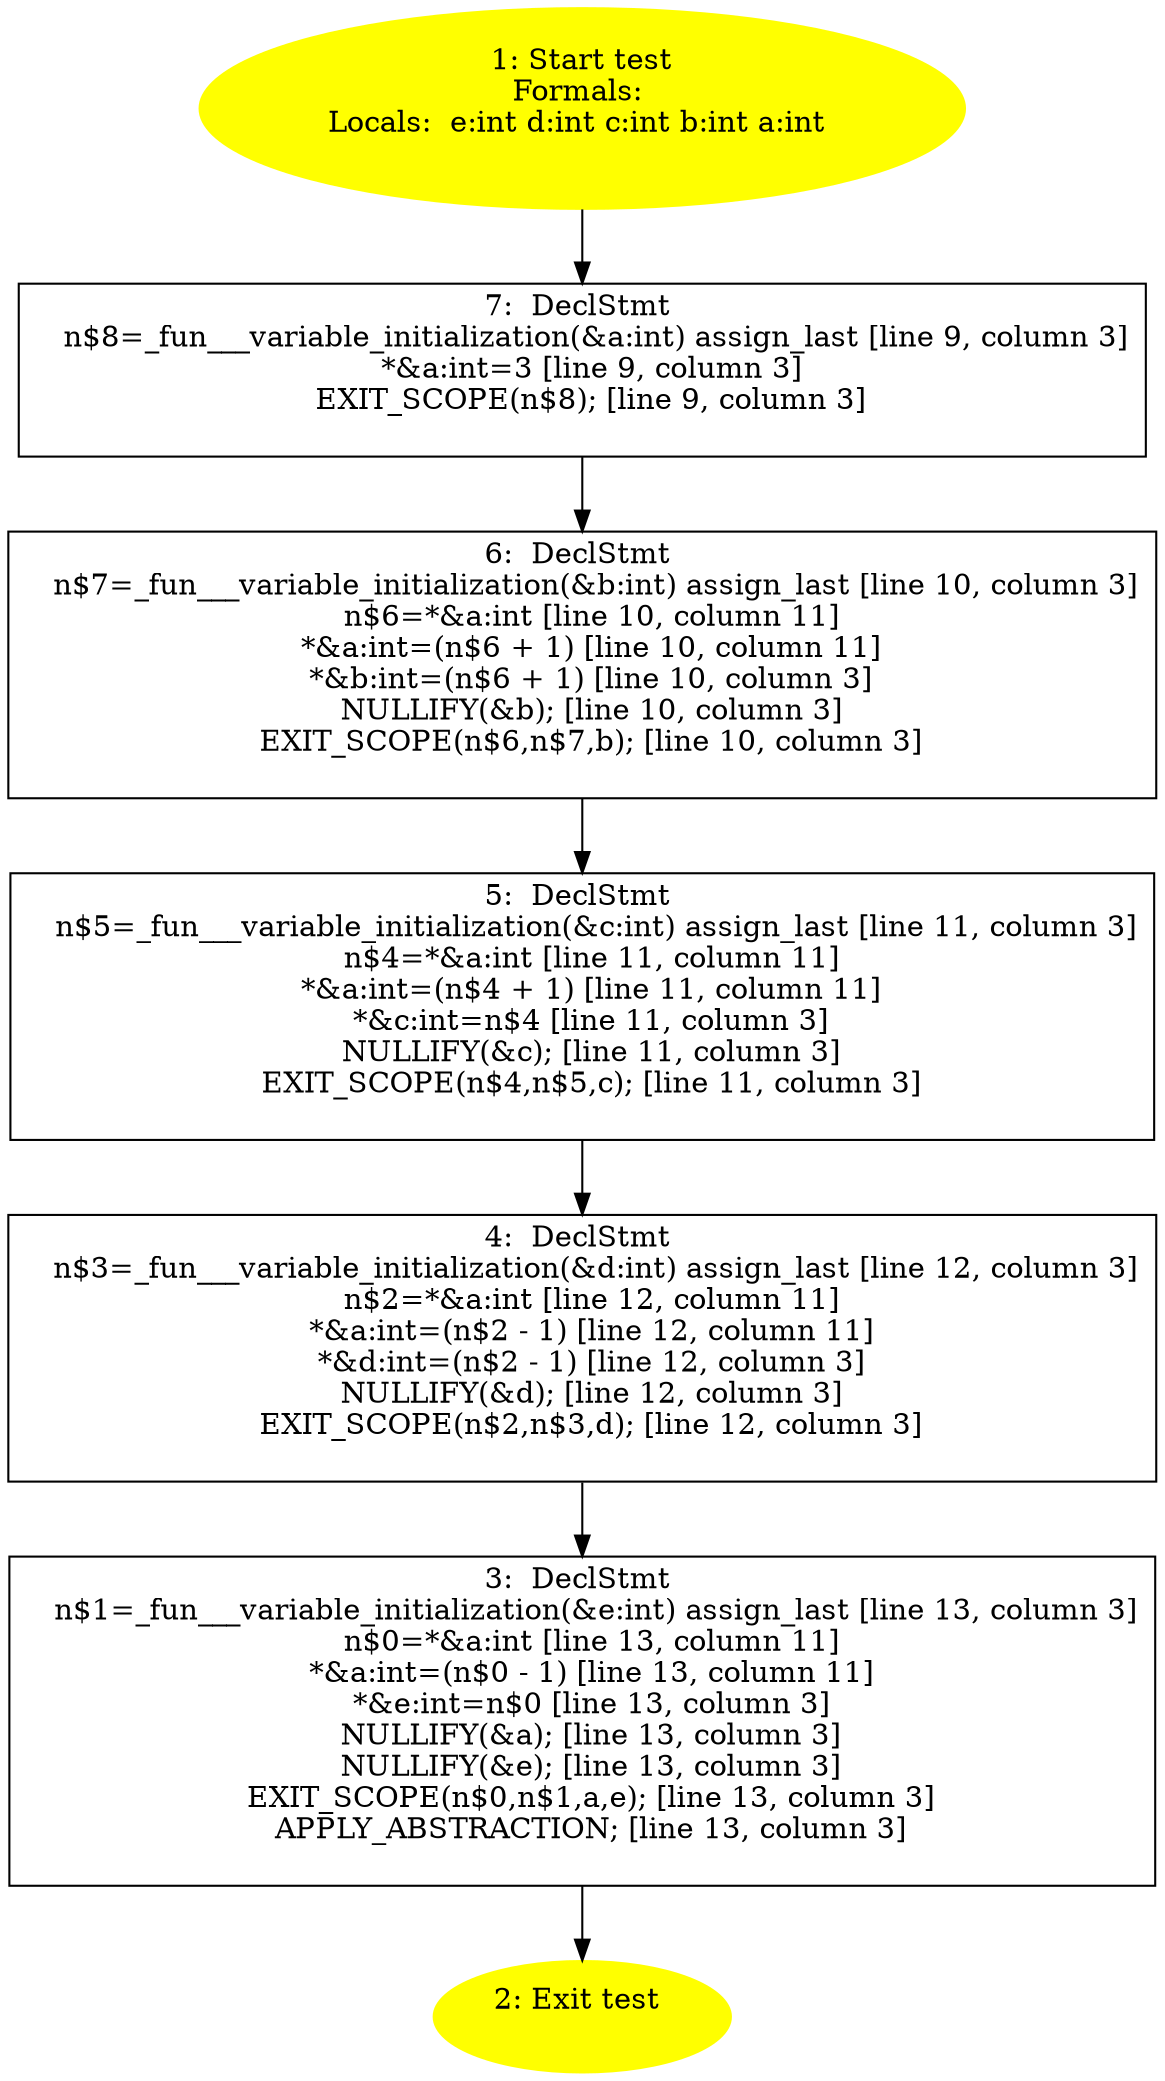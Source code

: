 /* @generated */
digraph cfg {
"test.098f6bcd4621d373cade4e832627b4f6_1" [label="1: Start test\nFormals: \nLocals:  e:int d:int c:int b:int a:int \n  " color=yellow style=filled]
	

	 "test.098f6bcd4621d373cade4e832627b4f6_1" -> "test.098f6bcd4621d373cade4e832627b4f6_7" ;
"test.098f6bcd4621d373cade4e832627b4f6_2" [label="2: Exit test \n  " color=yellow style=filled]
	

"test.098f6bcd4621d373cade4e832627b4f6_3" [label="3:  DeclStmt \n   n$1=_fun___variable_initialization(&e:int) assign_last [line 13, column 3]\n  n$0=*&a:int [line 13, column 11]\n  *&a:int=(n$0 - 1) [line 13, column 11]\n  *&e:int=n$0 [line 13, column 3]\n  NULLIFY(&a); [line 13, column 3]\n  NULLIFY(&e); [line 13, column 3]\n  EXIT_SCOPE(n$0,n$1,a,e); [line 13, column 3]\n  APPLY_ABSTRACTION; [line 13, column 3]\n " shape="box"]
	

	 "test.098f6bcd4621d373cade4e832627b4f6_3" -> "test.098f6bcd4621d373cade4e832627b4f6_2" ;
"test.098f6bcd4621d373cade4e832627b4f6_4" [label="4:  DeclStmt \n   n$3=_fun___variable_initialization(&d:int) assign_last [line 12, column 3]\n  n$2=*&a:int [line 12, column 11]\n  *&a:int=(n$2 - 1) [line 12, column 11]\n  *&d:int=(n$2 - 1) [line 12, column 3]\n  NULLIFY(&d); [line 12, column 3]\n  EXIT_SCOPE(n$2,n$3,d); [line 12, column 3]\n " shape="box"]
	

	 "test.098f6bcd4621d373cade4e832627b4f6_4" -> "test.098f6bcd4621d373cade4e832627b4f6_3" ;
"test.098f6bcd4621d373cade4e832627b4f6_5" [label="5:  DeclStmt \n   n$5=_fun___variable_initialization(&c:int) assign_last [line 11, column 3]\n  n$4=*&a:int [line 11, column 11]\n  *&a:int=(n$4 + 1) [line 11, column 11]\n  *&c:int=n$4 [line 11, column 3]\n  NULLIFY(&c); [line 11, column 3]\n  EXIT_SCOPE(n$4,n$5,c); [line 11, column 3]\n " shape="box"]
	

	 "test.098f6bcd4621d373cade4e832627b4f6_5" -> "test.098f6bcd4621d373cade4e832627b4f6_4" ;
"test.098f6bcd4621d373cade4e832627b4f6_6" [label="6:  DeclStmt \n   n$7=_fun___variable_initialization(&b:int) assign_last [line 10, column 3]\n  n$6=*&a:int [line 10, column 11]\n  *&a:int=(n$6 + 1) [line 10, column 11]\n  *&b:int=(n$6 + 1) [line 10, column 3]\n  NULLIFY(&b); [line 10, column 3]\n  EXIT_SCOPE(n$6,n$7,b); [line 10, column 3]\n " shape="box"]
	

	 "test.098f6bcd4621d373cade4e832627b4f6_6" -> "test.098f6bcd4621d373cade4e832627b4f6_5" ;
"test.098f6bcd4621d373cade4e832627b4f6_7" [label="7:  DeclStmt \n   n$8=_fun___variable_initialization(&a:int) assign_last [line 9, column 3]\n  *&a:int=3 [line 9, column 3]\n  EXIT_SCOPE(n$8); [line 9, column 3]\n " shape="box"]
	

	 "test.098f6bcd4621d373cade4e832627b4f6_7" -> "test.098f6bcd4621d373cade4e832627b4f6_6" ;
}
